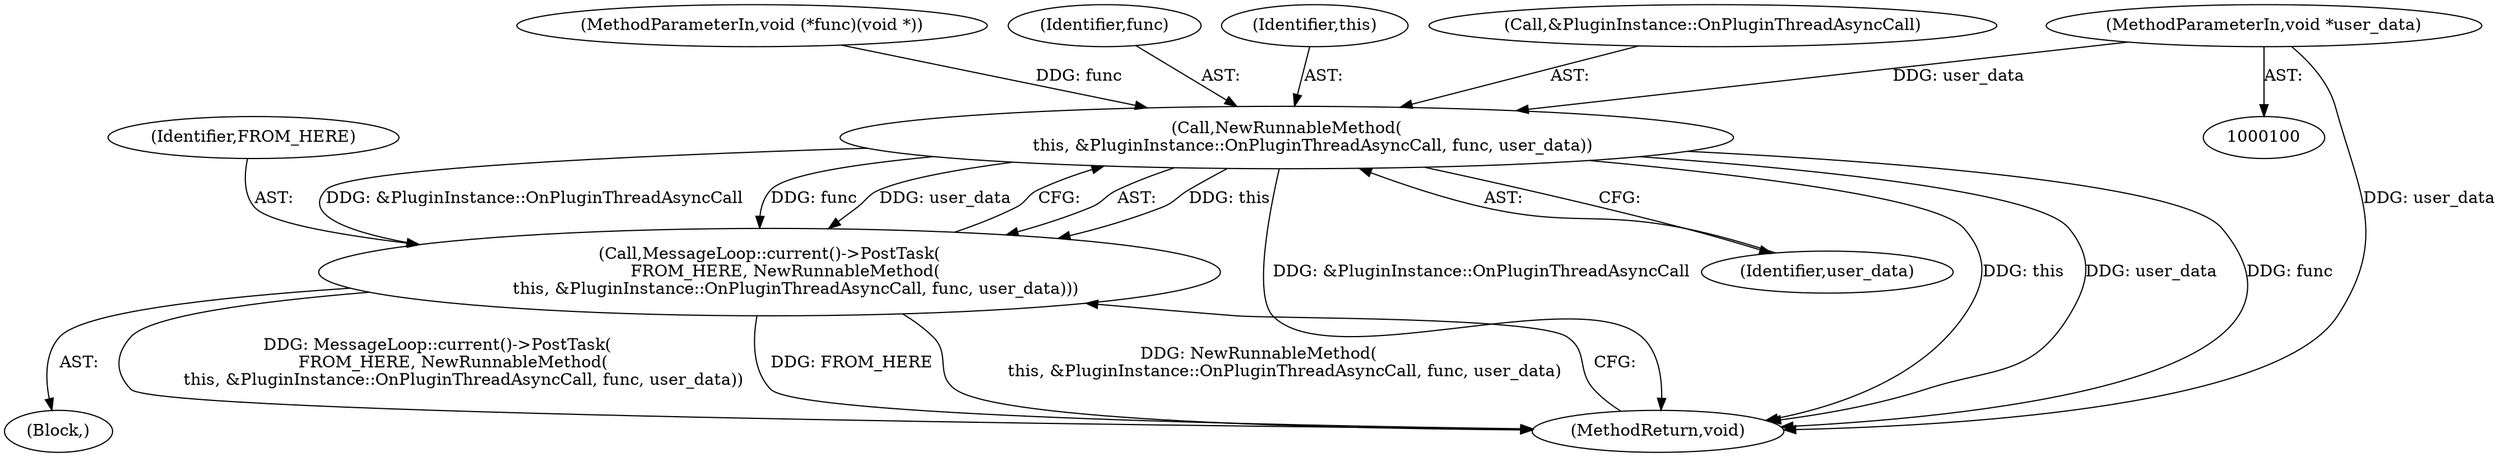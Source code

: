digraph "0_Chrome_ea3d1d84be3d6f97bf50e76511c9e26af6895533_30@pointer" {
"1000102" [label="(MethodParameterIn,void *user_data)"];
"1000106" [label="(Call,NewRunnableMethod(\n          this, &PluginInstance::OnPluginThreadAsyncCall, func, user_data))"];
"1000104" [label="(Call,MessageLoop::current()->PostTask(\n      FROM_HERE, NewRunnableMethod(\n          this, &PluginInstance::OnPluginThreadAsyncCall, func, user_data)))"];
"1000104" [label="(Call,MessageLoop::current()->PostTask(\n      FROM_HERE, NewRunnableMethod(\n          this, &PluginInstance::OnPluginThreadAsyncCall, func, user_data)))"];
"1000101" [label="(MethodParameterIn,void (*func)(void *))"];
"1000110" [label="(Identifier,func)"];
"1000103" [label="(Block,)"];
"1000107" [label="(Identifier,this)"];
"1000111" [label="(Identifier,user_data)"];
"1000108" [label="(Call,&PluginInstance::OnPluginThreadAsyncCall)"];
"1000102" [label="(MethodParameterIn,void *user_data)"];
"1000105" [label="(Identifier,FROM_HERE)"];
"1000106" [label="(Call,NewRunnableMethod(\n          this, &PluginInstance::OnPluginThreadAsyncCall, func, user_data))"];
"1000112" [label="(MethodReturn,void)"];
"1000102" -> "1000100"  [label="AST: "];
"1000102" -> "1000112"  [label="DDG: user_data"];
"1000102" -> "1000106"  [label="DDG: user_data"];
"1000106" -> "1000104"  [label="AST: "];
"1000106" -> "1000111"  [label="CFG: "];
"1000107" -> "1000106"  [label="AST: "];
"1000108" -> "1000106"  [label="AST: "];
"1000110" -> "1000106"  [label="AST: "];
"1000111" -> "1000106"  [label="AST: "];
"1000104" -> "1000106"  [label="CFG: "];
"1000106" -> "1000112"  [label="DDG: &PluginInstance::OnPluginThreadAsyncCall"];
"1000106" -> "1000112"  [label="DDG: this"];
"1000106" -> "1000112"  [label="DDG: user_data"];
"1000106" -> "1000112"  [label="DDG: func"];
"1000106" -> "1000104"  [label="DDG: this"];
"1000106" -> "1000104"  [label="DDG: &PluginInstance::OnPluginThreadAsyncCall"];
"1000106" -> "1000104"  [label="DDG: func"];
"1000106" -> "1000104"  [label="DDG: user_data"];
"1000101" -> "1000106"  [label="DDG: func"];
"1000104" -> "1000103"  [label="AST: "];
"1000105" -> "1000104"  [label="AST: "];
"1000112" -> "1000104"  [label="CFG: "];
"1000104" -> "1000112"  [label="DDG: MessageLoop::current()->PostTask(\n      FROM_HERE, NewRunnableMethod(\n          this, &PluginInstance::OnPluginThreadAsyncCall, func, user_data))"];
"1000104" -> "1000112"  [label="DDG: FROM_HERE"];
"1000104" -> "1000112"  [label="DDG: NewRunnableMethod(\n          this, &PluginInstance::OnPluginThreadAsyncCall, func, user_data)"];
}
